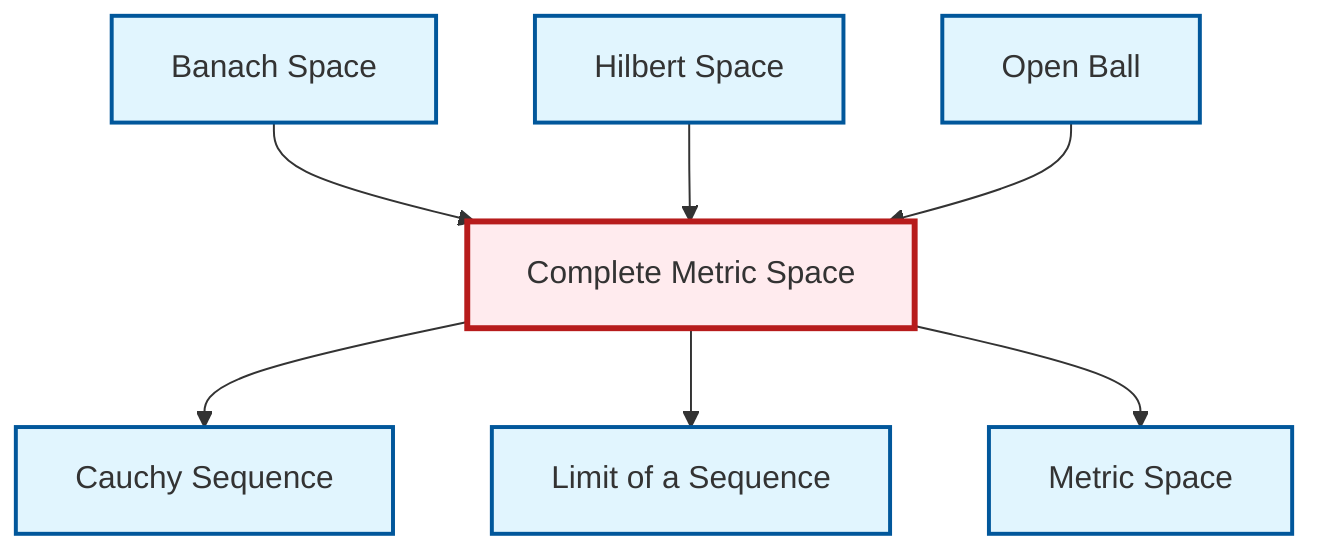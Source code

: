 graph TD
    classDef definition fill:#e1f5fe,stroke:#01579b,stroke-width:2px
    classDef theorem fill:#f3e5f5,stroke:#4a148c,stroke-width:2px
    classDef axiom fill:#fff3e0,stroke:#e65100,stroke-width:2px
    classDef example fill:#e8f5e9,stroke:#1b5e20,stroke-width:2px
    classDef current fill:#ffebee,stroke:#b71c1c,stroke-width:3px
    def-cauchy-sequence["Cauchy Sequence"]:::definition
    def-metric-space["Metric Space"]:::definition
    def-complete-metric-space["Complete Metric Space"]:::definition
    def-open-ball["Open Ball"]:::definition
    def-limit["Limit of a Sequence"]:::definition
    def-hilbert-space["Hilbert Space"]:::definition
    def-banach-space["Banach Space"]:::definition
    def-banach-space --> def-complete-metric-space
    def-complete-metric-space --> def-cauchy-sequence
    def-hilbert-space --> def-complete-metric-space
    def-complete-metric-space --> def-limit
    def-open-ball --> def-complete-metric-space
    def-complete-metric-space --> def-metric-space
    class def-complete-metric-space current